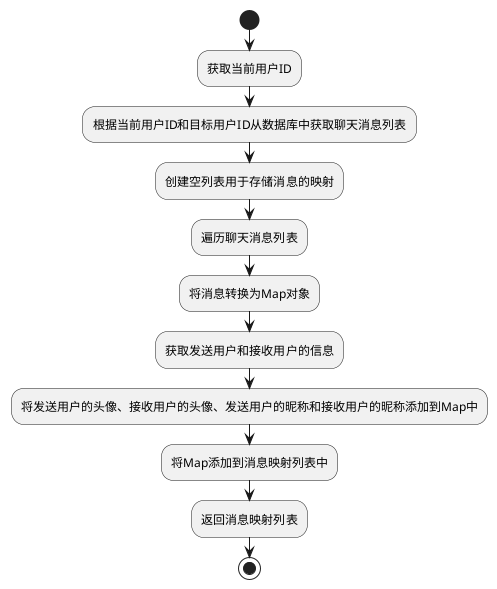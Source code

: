 @startuml

start

:获取当前用户ID;
:根据当前用户ID和目标用户ID从数据库中获取聊天消息列表;
:创建空列表用于存储消息的映射;
:遍历聊天消息列表;
:将消息转换为Map对象;
:获取发送用户和接收用户的信息;
:将发送用户的头像、接收用户的头像、发送用户的昵称和接收用户的昵称添加到Map中;
:将Map添加到消息映射列表中;
:返回消息映射列表;

stop

@enduml

